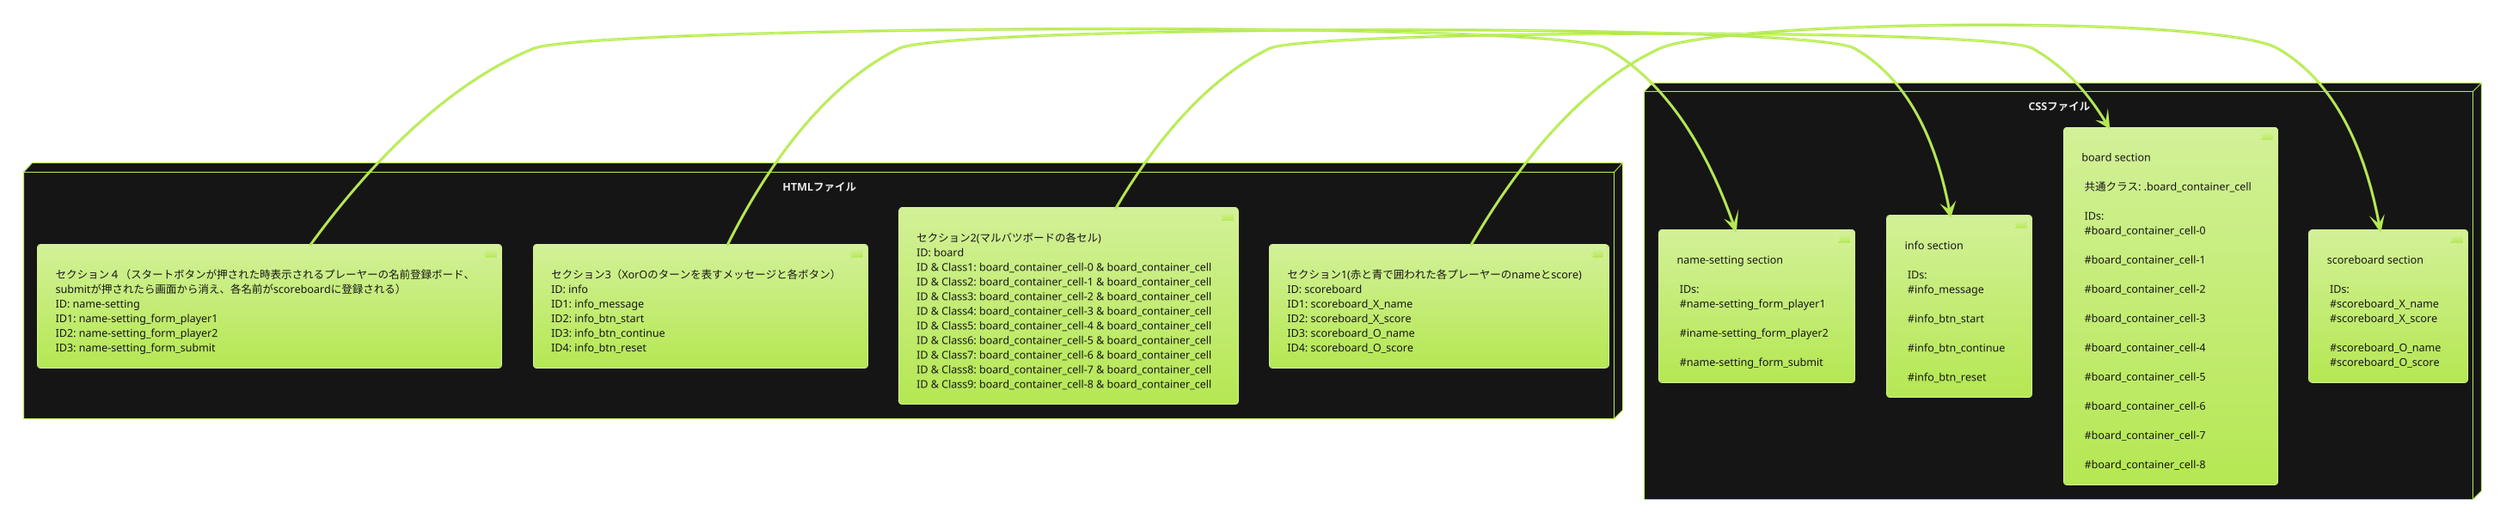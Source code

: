 @startuml
!theme hacker
node "HTMLファイル" as HTML {
    ' アンダーバー（_）の部分は反応しなかったので一本線にしてありますが、実際のコードは全て二つ連続した線(__)になっています。
    component "セクション1(赤と青で囲われた各プレーヤーのnameとscore)\nID: scoreboard\nID1: scoreboard_X_name\nID2: scoreboard_X_score\nID3: scoreboard_O_name\nID4: scoreboard_O_score" as E1
    component "セクション2(マルバツボードの各セル)\nID: board\nID & Class1: board_container_cell-0 & board_container_cell\nID & Class2: board_container_cell-1 & board_container_cell\nID & Class3: board_container_cell-2 & board_container_cell\nID & Class4: board_container_cell-3 & board_container_cell\nID & Class5: board_container_cell-4 & board_container_cell\nID & Class6: board_container_cell-5 & board_container_cell\nID & Class7: board_container_cell-6 & board_container_cell\nID & Class8: board_container_cell-7 & board_container_cell\nID & Class9: board_container_cell-8 & board_container_cell" as E2
    component "セクション3（XorOのターンを表すメッセージと各ボタン）\nID: info\nID1: info_message\nID2: info_btn_start\nID3: info_btn_continue\nID4: info_btn_reset" as E3
    component "セクション４（スタートボタンが押された時表示されるプレーヤーの名前登録ボード、\nsubmitが押されたら画面から消え、各名前がscoreboardに登録される）\nID: name-setting\nID1: name-setting_form_player1\nID2: name-setting_form_player2\nID3: name-setting_form_submit" as E4
}

node "CSSファイル" as CSS {
    component "scoreboard section\n\n IDs: \n #scoreboard_X_name\n #scoreboard_X_score\n\n #scoreboard_O_name\n #scoreboard_O_score" as C1
    component "board section\n\n 共通クラス: .board_container_cell\n\n IDs: \n #board_container_cell-0\n\n #board_container_cell-1\n\n #board_container_cell-2\n\n #board_container_cell-3\n\n #board_container_cell-4\n\n #board_container_cell-5\n\n #board_container_cell-6\n\n #board_container_cell-7\n\n #board_container_cell-8" as C2
    component "info section\n\n IDs: \n #info_message\n\n #info_btn_start\n\n #info_btn_continue\n\n #info_btn_reset" as C3
    component "name-setting section\n\n IDs: \n #name-setting_form_player1\n\n #iname-setting_form_player2\n\n #name-setting_form_submit" as C4
}

E1 -> C1
E2 -> C2
E3 -> C3
E4 -> C4
@enduml